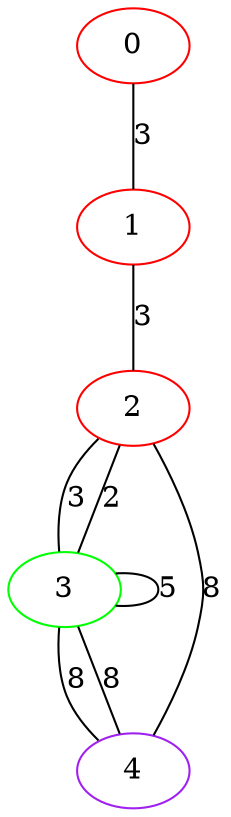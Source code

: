 graph "" {
0 [color=red, weight=1];
1 [color=red, weight=1];
2 [color=red, weight=1];
3 [color=green, weight=2];
4 [color=purple, weight=4];
0 -- 1  [key=0, label=3];
1 -- 2  [key=0, label=3];
2 -- 3  [key=0, label=3];
2 -- 3  [key=1, label=2];
2 -- 4  [key=0, label=8];
3 -- 3  [key=0, label=5];
3 -- 4  [key=0, label=8];
3 -- 4  [key=1, label=8];
}
